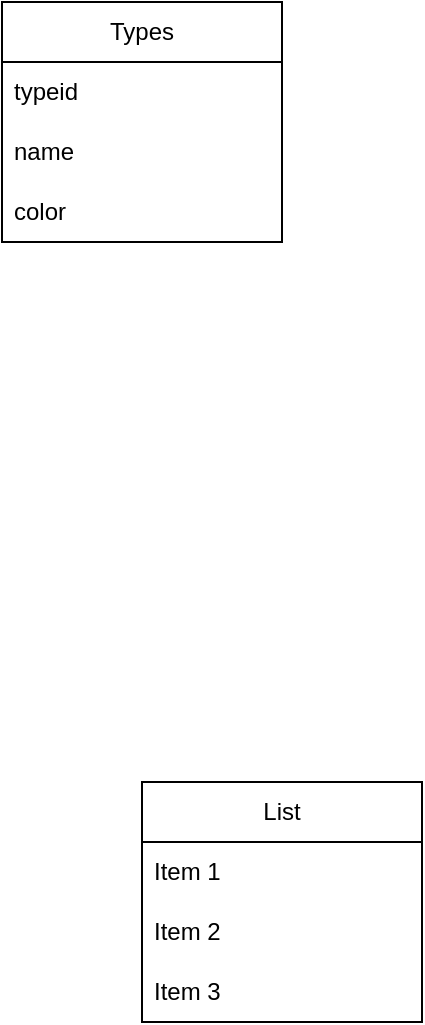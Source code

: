 <mxfile version="21.7.5" type="github">
  <diagram name="Page-1" id="2LtexqtlbSiLHXwtFzQk">
    <mxGraphModel dx="586" dy="617" grid="1" gridSize="10" guides="1" tooltips="1" connect="1" arrows="1" fold="1" page="1" pageScale="1" pageWidth="850" pageHeight="1100" math="0" shadow="0">
      <root>
        <mxCell id="0" />
        <mxCell id="1" parent="0" />
        <mxCell id="hRaid3Hu-XjgIV06i_QI-1" value="Types" style="swimlane;fontStyle=0;childLayout=stackLayout;horizontal=1;startSize=30;horizontalStack=0;resizeParent=1;resizeParentMax=0;resizeLast=0;collapsible=1;marginBottom=0;whiteSpace=wrap;html=1;" vertex="1" parent="1">
          <mxGeometry x="40" y="20" width="140" height="120" as="geometry" />
        </mxCell>
        <mxCell id="hRaid3Hu-XjgIV06i_QI-2" value="typeid" style="text;strokeColor=none;fillColor=none;align=left;verticalAlign=middle;spacingLeft=4;spacingRight=4;overflow=hidden;points=[[0,0.5],[1,0.5]];portConstraint=eastwest;rotatable=0;whiteSpace=wrap;html=1;" vertex="1" parent="hRaid3Hu-XjgIV06i_QI-1">
          <mxGeometry y="30" width="140" height="30" as="geometry" />
        </mxCell>
        <mxCell id="hRaid3Hu-XjgIV06i_QI-3" value="name" style="text;strokeColor=none;fillColor=none;align=left;verticalAlign=middle;spacingLeft=4;spacingRight=4;overflow=hidden;points=[[0,0.5],[1,0.5]];portConstraint=eastwest;rotatable=0;whiteSpace=wrap;html=1;" vertex="1" parent="hRaid3Hu-XjgIV06i_QI-1">
          <mxGeometry y="60" width="140" height="30" as="geometry" />
        </mxCell>
        <mxCell id="hRaid3Hu-XjgIV06i_QI-4" value="&lt;div&gt;color&lt;/div&gt;" style="text;strokeColor=none;fillColor=none;align=left;verticalAlign=middle;spacingLeft=4;spacingRight=4;overflow=hidden;points=[[0,0.5],[1,0.5]];portConstraint=eastwest;rotatable=0;whiteSpace=wrap;html=1;" vertex="1" parent="hRaid3Hu-XjgIV06i_QI-1">
          <mxGeometry y="90" width="140" height="30" as="geometry" />
        </mxCell>
        <mxCell id="hRaid3Hu-XjgIV06i_QI-5" value="List" style="swimlane;fontStyle=0;childLayout=stackLayout;horizontal=1;startSize=30;horizontalStack=0;resizeParent=1;resizeParentMax=0;resizeLast=0;collapsible=1;marginBottom=0;whiteSpace=wrap;html=1;" vertex="1" parent="1">
          <mxGeometry x="110" y="410" width="140" height="120" as="geometry" />
        </mxCell>
        <mxCell id="hRaid3Hu-XjgIV06i_QI-6" value="Item 1" style="text;strokeColor=none;fillColor=none;align=left;verticalAlign=middle;spacingLeft=4;spacingRight=4;overflow=hidden;points=[[0,0.5],[1,0.5]];portConstraint=eastwest;rotatable=0;whiteSpace=wrap;html=1;" vertex="1" parent="hRaid3Hu-XjgIV06i_QI-5">
          <mxGeometry y="30" width="140" height="30" as="geometry" />
        </mxCell>
        <mxCell id="hRaid3Hu-XjgIV06i_QI-7" value="Item 2" style="text;strokeColor=none;fillColor=none;align=left;verticalAlign=middle;spacingLeft=4;spacingRight=4;overflow=hidden;points=[[0,0.5],[1,0.5]];portConstraint=eastwest;rotatable=0;whiteSpace=wrap;html=1;" vertex="1" parent="hRaid3Hu-XjgIV06i_QI-5">
          <mxGeometry y="60" width="140" height="30" as="geometry" />
        </mxCell>
        <mxCell id="hRaid3Hu-XjgIV06i_QI-8" value="Item 3" style="text;strokeColor=none;fillColor=none;align=left;verticalAlign=middle;spacingLeft=4;spacingRight=4;overflow=hidden;points=[[0,0.5],[1,0.5]];portConstraint=eastwest;rotatable=0;whiteSpace=wrap;html=1;" vertex="1" parent="hRaid3Hu-XjgIV06i_QI-5">
          <mxGeometry y="90" width="140" height="30" as="geometry" />
        </mxCell>
      </root>
    </mxGraphModel>
  </diagram>
</mxfile>
